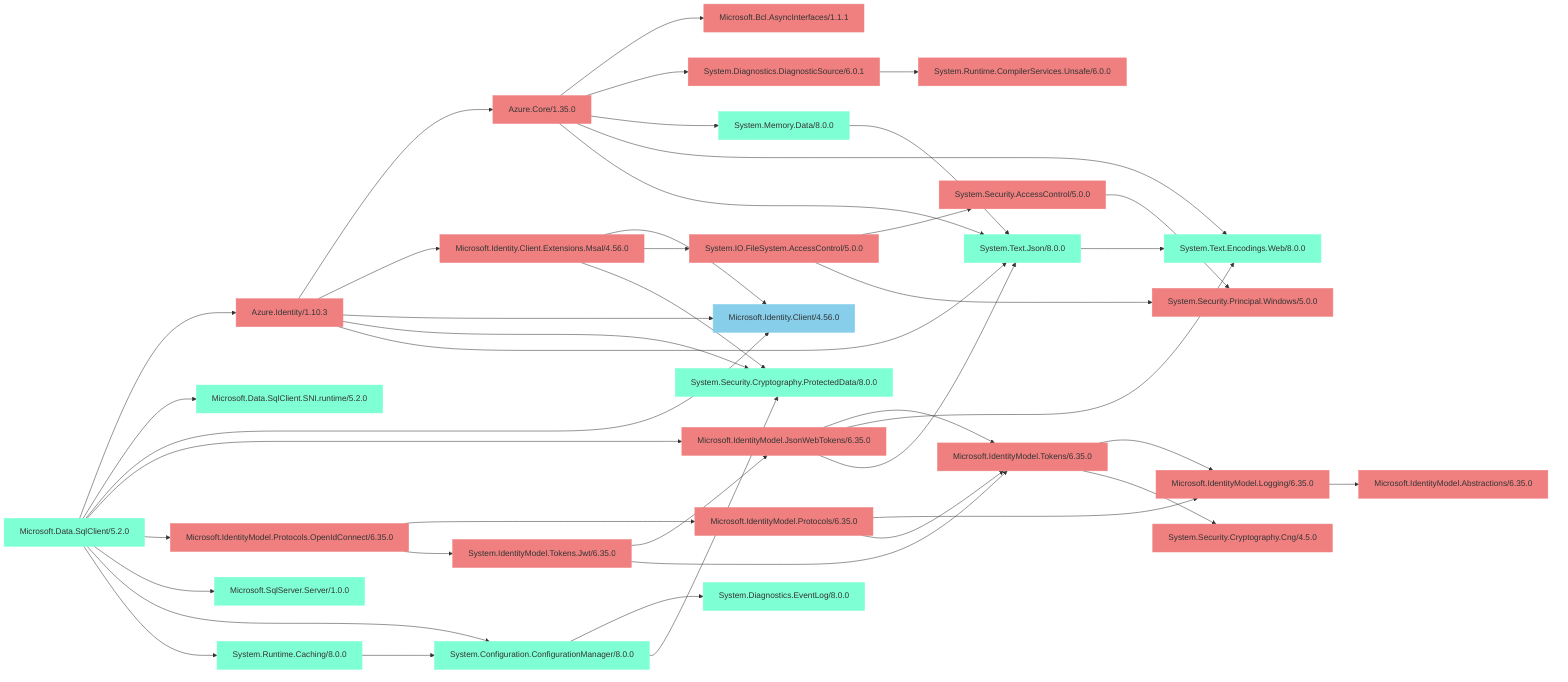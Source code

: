 ﻿%% Generated by https://github.com/0xced/Chisel

graph LR

classDef default fill:aquamarine,stroke:aquamarine
classDef project fill:skyblue,stroke:skyblue
classDef unknown fill:khaki,stroke:khaki
classDef ignored fill:lightgray,stroke:lightgray
classDef removed fill:lightcoral,stroke:lightcoral

Azure.Core/1.35.0 --> Microsoft.Bcl.AsyncInterfaces/1.1.1
Azure.Core/1.35.0 --> System.Diagnostics.DiagnosticSource/6.0.1
Azure.Core/1.35.0 --> System.Memory.Data/8.0.0
Azure.Core/1.35.0 --> System.Text.Encodings.Web/8.0.0
Azure.Core/1.35.0 --> System.Text.Json/8.0.0
Azure.Identity/1.10.3 --> Azure.Core/1.35.0
Azure.Identity/1.10.3 --> Microsoft.Identity.Client.Extensions.Msal/4.56.0
Azure.Identity/1.10.3 --> Microsoft.Identity.Client/4.56.0
Azure.Identity/1.10.3 --> System.Security.Cryptography.ProtectedData/8.0.0
Azure.Identity/1.10.3 --> System.Text.Json/8.0.0
Microsoft.Data.SqlClient/5.2.0 --> Azure.Identity/1.10.3
Microsoft.Data.SqlClient/5.2.0 --> Microsoft.Data.SqlClient.SNI.runtime/5.2.0
Microsoft.Data.SqlClient/5.2.0 --> Microsoft.Identity.Client/4.56.0
Microsoft.Data.SqlClient/5.2.0 --> Microsoft.IdentityModel.JsonWebTokens/6.35.0
Microsoft.Data.SqlClient/5.2.0 --> Microsoft.IdentityModel.Protocols.OpenIdConnect/6.35.0
Microsoft.Data.SqlClient/5.2.0 --> Microsoft.SqlServer.Server/1.0.0
Microsoft.Data.SqlClient/5.2.0 --> System.Configuration.ConfigurationManager/8.0.0
Microsoft.Data.SqlClient/5.2.0 --> System.Runtime.Caching/8.0.0
Microsoft.Identity.Client.Extensions.Msal/4.56.0 --> Microsoft.Identity.Client/4.56.0
Microsoft.Identity.Client.Extensions.Msal/4.56.0 --> System.IO.FileSystem.AccessControl/5.0.0
Microsoft.Identity.Client.Extensions.Msal/4.56.0 --> System.Security.Cryptography.ProtectedData/8.0.0
Microsoft.IdentityModel.JsonWebTokens/6.35.0 --> Microsoft.IdentityModel.Tokens/6.35.0
Microsoft.IdentityModel.JsonWebTokens/6.35.0 --> System.Text.Encodings.Web/8.0.0
Microsoft.IdentityModel.JsonWebTokens/6.35.0 --> System.Text.Json/8.0.0
Microsoft.IdentityModel.Logging/6.35.0 --> Microsoft.IdentityModel.Abstractions/6.35.0
Microsoft.IdentityModel.Protocols.OpenIdConnect/6.35.0 --> Microsoft.IdentityModel.Protocols/6.35.0
Microsoft.IdentityModel.Protocols.OpenIdConnect/6.35.0 --> System.IdentityModel.Tokens.Jwt/6.35.0
Microsoft.IdentityModel.Protocols/6.35.0 --> Microsoft.IdentityModel.Logging/6.35.0
Microsoft.IdentityModel.Protocols/6.35.0 --> Microsoft.IdentityModel.Tokens/6.35.0
Microsoft.IdentityModel.Tokens/6.35.0 --> Microsoft.IdentityModel.Logging/6.35.0
Microsoft.IdentityModel.Tokens/6.35.0 --> System.Security.Cryptography.Cng/4.5.0
System.Configuration.ConfigurationManager/8.0.0 --> System.Diagnostics.EventLog/8.0.0
System.Configuration.ConfigurationManager/8.0.0 --> System.Security.Cryptography.ProtectedData/8.0.0
System.Diagnostics.DiagnosticSource/6.0.1 --> System.Runtime.CompilerServices.Unsafe/6.0.0
System.IdentityModel.Tokens.Jwt/6.35.0 --> Microsoft.IdentityModel.JsonWebTokens/6.35.0
System.IdentityModel.Tokens.Jwt/6.35.0 --> Microsoft.IdentityModel.Tokens/6.35.0
System.IO.FileSystem.AccessControl/5.0.0 --> System.Security.AccessControl/5.0.0
System.IO.FileSystem.AccessControl/5.0.0 --> System.Security.Principal.Windows/5.0.0
System.Memory.Data/8.0.0 --> System.Text.Json/8.0.0
System.Runtime.Caching/8.0.0 --> System.Configuration.ConfigurationManager/8.0.0
System.Security.AccessControl/5.0.0 --> System.Security.Principal.Windows/5.0.0
System.Text.Json/8.0.0 --> System.Text.Encodings.Web/8.0.0

class Azure.Core/1.35.0 removed
class Azure.Identity/1.10.3 removed
class Microsoft.Bcl.AsyncInterfaces/1.1.1 removed
class Microsoft.Data.SqlClient.SNI.runtime/5.2.0 default
class Microsoft.Data.SqlClient/5.2.0 default
class Microsoft.Identity.Client.Extensions.Msal/4.56.0 removed
class Microsoft.Identity.Client/4.56.0 project
class Microsoft.IdentityModel.Abstractions/6.35.0 removed
class Microsoft.IdentityModel.JsonWebTokens/6.35.0 removed
class Microsoft.IdentityModel.Logging/6.35.0 removed
class Microsoft.IdentityModel.Protocols.OpenIdConnect/6.35.0 removed
class Microsoft.IdentityModel.Protocols/6.35.0 removed
class Microsoft.IdentityModel.Tokens/6.35.0 removed
class Microsoft.SqlServer.Server/1.0.0 default
class System.Configuration.ConfigurationManager/8.0.0 default
class System.Diagnostics.DiagnosticSource/6.0.1 removed
class System.Diagnostics.EventLog/8.0.0 default
class System.IdentityModel.Tokens.Jwt/6.35.0 removed
class System.IO.FileSystem.AccessControl/5.0.0 removed
class System.Memory.Data/8.0.0 default
class System.Runtime.Caching/8.0.0 default
class System.Runtime.CompilerServices.Unsafe/6.0.0 removed
class System.Security.AccessControl/5.0.0 removed
class System.Security.Cryptography.Cng/4.5.0 removed
class System.Security.Cryptography.ProtectedData/8.0.0 default
class System.Security.Principal.Windows/5.0.0 removed
class System.Text.Encodings.Web/8.0.0 default
class System.Text.Json/8.0.0 default